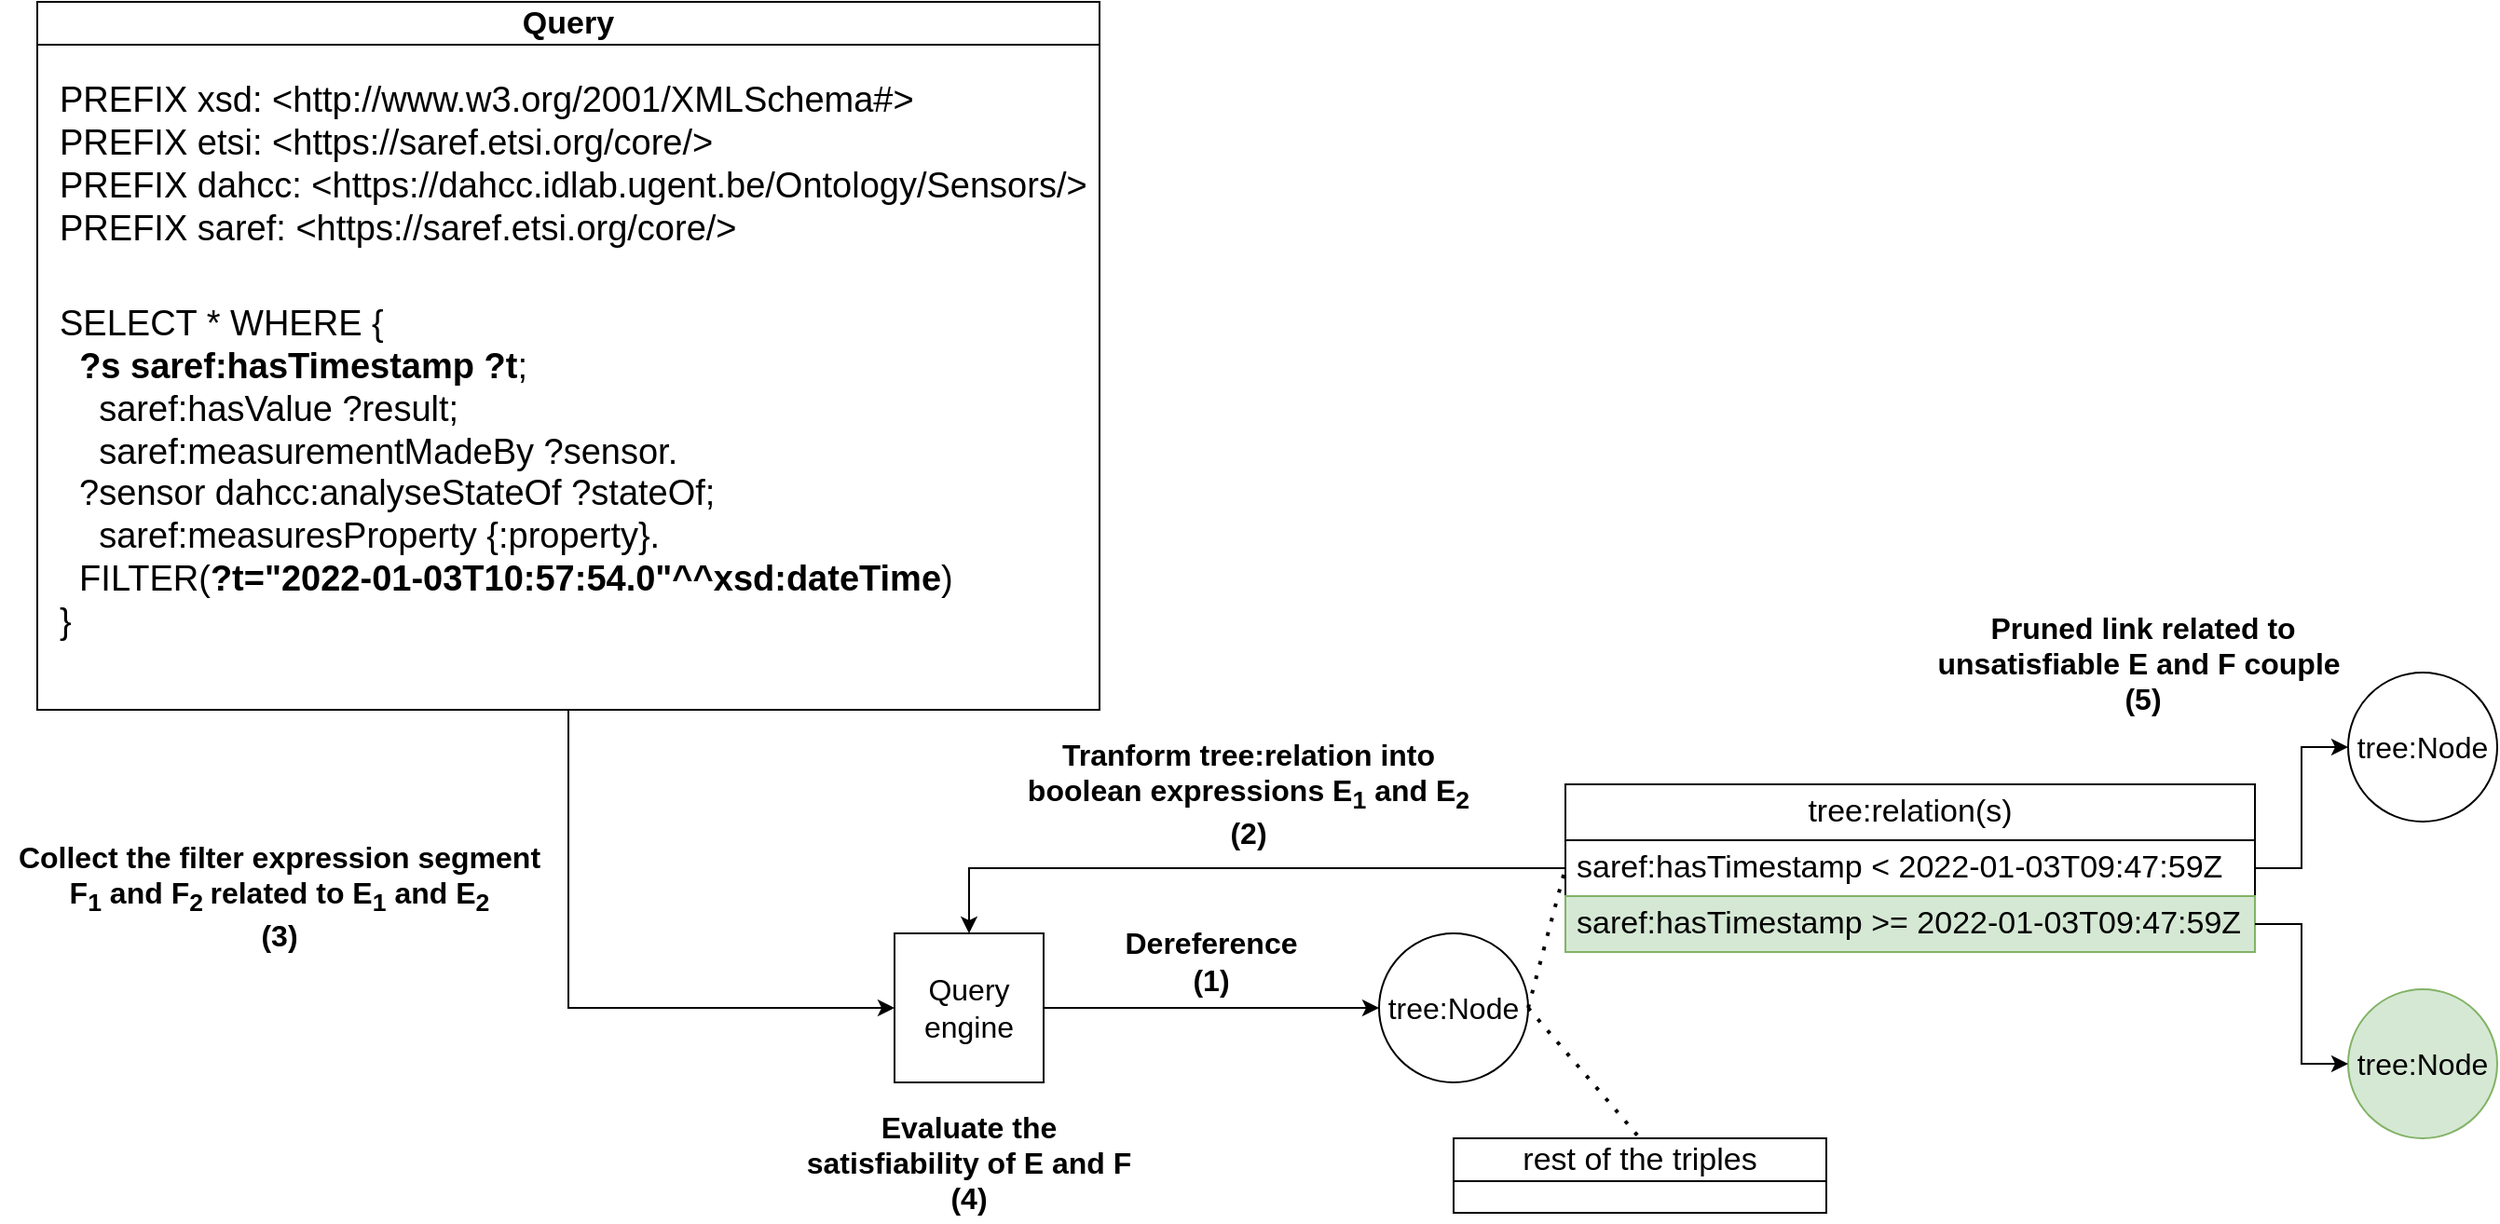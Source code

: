 <mxfile version="24.7.5">
  <diagram name="Page-1" id="36qb02-Rw7FwHsLuAy7y">
    <mxGraphModel dx="1994" dy="1630" grid="1" gridSize="10" guides="1" tooltips="1" connect="1" arrows="1" fold="1" page="1" pageScale="1" pageWidth="850" pageHeight="1100" math="0" shadow="0">
      <root>
        <mxCell id="0" />
        <mxCell id="1" parent="0" />
        <mxCell id="XJdJU15z8RzolVHAvxH--1" value="&lt;font style=&quot;font-size: 16px;&quot;&gt;tree:Node&lt;/font&gt;" style="ellipse;whiteSpace=wrap;html=1;aspect=fixed;" parent="1" vertex="1">
          <mxGeometry x="30" y="190" width="80" height="80" as="geometry" />
        </mxCell>
        <mxCell id="XJdJU15z8RzolVHAvxH--4" value="&lt;font style=&quot;font-size: 17px;&quot;&gt;tree:relation(s)&lt;/font&gt;" style="swimlane;fontStyle=0;childLayout=stackLayout;horizontal=1;startSize=30;horizontalStack=0;resizeParent=1;resizeParentMax=0;resizeLast=0;collapsible=1;marginBottom=0;whiteSpace=wrap;html=1;" parent="1" vertex="1">
          <mxGeometry x="130" y="110" width="370" height="90" as="geometry" />
        </mxCell>
        <mxCell id="XJdJU15z8RzolVHAvxH--5" value="&lt;font style=&quot;font-size: 17px;&quot;&gt;saref:hasTimestamp &amp;lt;&amp;nbsp;&lt;/font&gt;&lt;span style=&quot;font-size: 17px;&quot;&gt;2022-01-03T09:47:59Z&lt;/span&gt;" style="text;strokeColor=none;fillColor=none;align=left;verticalAlign=middle;spacingLeft=4;spacingRight=4;overflow=hidden;points=[[0,0.5],[1,0.5]];portConstraint=eastwest;rotatable=0;whiteSpace=wrap;html=1;" parent="XJdJU15z8RzolVHAvxH--4" vertex="1">
          <mxGeometry y="30" width="370" height="30" as="geometry" />
        </mxCell>
        <mxCell id="XJdJU15z8RzolVHAvxH--6" value="&lt;font style=&quot;font-size: 17px;&quot;&gt;saref:hasTimestamp &amp;gt;= 2022-01-03T09:47:59Z&lt;/font&gt;" style="text;strokeColor=#82b366;fillColor=#d5e8d4;align=left;verticalAlign=middle;spacingLeft=4;spacingRight=4;overflow=hidden;points=[[0,0.5],[1,0.5]];portConstraint=eastwest;rotatable=0;whiteSpace=wrap;html=1;" parent="XJdJU15z8RzolVHAvxH--4" vertex="1">
          <mxGeometry y="60" width="370" height="30" as="geometry" />
        </mxCell>
        <mxCell id="XJdJU15z8RzolVHAvxH--9" value="&lt;span style=&quot;font-weight: normal;&quot;&gt;&lt;font style=&quot;font-size: 17px;&quot;&gt;rest of the triples&lt;/font&gt;&lt;/span&gt;" style="swimlane;whiteSpace=wrap;html=1;startSize=23;" parent="1" vertex="1">
          <mxGeometry x="70" y="300" width="200" height="40" as="geometry" />
        </mxCell>
        <mxCell id="XJdJU15z8RzolVHAvxH--10" value="" style="endArrow=none;dashed=1;html=1;dashPattern=1 3;strokeWidth=2;rounded=0;exitX=1;exitY=0.5;exitDx=0;exitDy=0;entryX=0;entryY=0.5;entryDx=0;entryDy=0;" parent="1" source="XJdJU15z8RzolVHAvxH--1" target="XJdJU15z8RzolVHAvxH--5" edge="1">
          <mxGeometry width="50" height="50" relative="1" as="geometry">
            <mxPoint x="400" y="430" as="sourcePoint" />
            <mxPoint x="450" y="380" as="targetPoint" />
          </mxGeometry>
        </mxCell>
        <mxCell id="XJdJU15z8RzolVHAvxH--11" value="" style="endArrow=none;dashed=1;html=1;dashPattern=1 3;strokeWidth=2;rounded=0;exitX=1;exitY=0.5;exitDx=0;exitDy=0;entryX=0.5;entryY=0;entryDx=0;entryDy=0;" parent="1" source="XJdJU15z8RzolVHAvxH--1" target="XJdJU15z8RzolVHAvxH--9" edge="1">
          <mxGeometry width="50" height="50" relative="1" as="geometry">
            <mxPoint x="400" y="430" as="sourcePoint" />
            <mxPoint x="450" y="380" as="targetPoint" />
          </mxGeometry>
        </mxCell>
        <mxCell id="XJdJU15z8RzolVHAvxH--12" value="&lt;font style=&quot;font-size: 16px;&quot;&gt;tree:Node&lt;/font&gt;" style="ellipse;whiteSpace=wrap;html=1;aspect=fixed;" parent="1" vertex="1">
          <mxGeometry x="550" y="50" width="80" height="80" as="geometry" />
        </mxCell>
        <mxCell id="XJdJU15z8RzolVHAvxH--13" value="&lt;font style=&quot;font-size: 16px;&quot;&gt;tree:Node&lt;/font&gt;" style="ellipse;whiteSpace=wrap;html=1;aspect=fixed;fillColor=#d5e8d4;strokeColor=#82b366;" parent="1" vertex="1">
          <mxGeometry x="550" y="220" width="80" height="80" as="geometry" />
        </mxCell>
        <mxCell id="XJdJU15z8RzolVHAvxH--15" style="edgeStyle=orthogonalEdgeStyle;rounded=0;orthogonalLoop=1;jettySize=auto;html=1;entryX=0;entryY=0.5;entryDx=0;entryDy=0;" parent="1" source="XJdJU15z8RzolVHAvxH--5" target="XJdJU15z8RzolVHAvxH--12" edge="1">
          <mxGeometry relative="1" as="geometry" />
        </mxCell>
        <mxCell id="XJdJU15z8RzolVHAvxH--16" style="edgeStyle=orthogonalEdgeStyle;rounded=0;orthogonalLoop=1;jettySize=auto;html=1;entryX=0;entryY=0.5;entryDx=0;entryDy=0;" parent="1" source="XJdJU15z8RzolVHAvxH--6" target="XJdJU15z8RzolVHAvxH--13" edge="1">
          <mxGeometry relative="1" as="geometry" />
        </mxCell>
        <mxCell id="j-reUnlOrowOhb4wtbiG-2" style="edgeStyle=orthogonalEdgeStyle;rounded=0;orthogonalLoop=1;jettySize=auto;html=1;entryX=0;entryY=0.5;entryDx=0;entryDy=0;" parent="1" source="j-reUnlOrowOhb4wtbiG-1" target="XJdJU15z8RzolVHAvxH--1" edge="1">
          <mxGeometry relative="1" as="geometry" />
        </mxCell>
        <mxCell id="j-reUnlOrowOhb4wtbiG-1" value="&lt;font style=&quot;font-size: 16px;&quot;&gt;Query engine&lt;/font&gt;" style="whiteSpace=wrap;html=1;aspect=fixed;" parent="1" vertex="1">
          <mxGeometry x="-230" y="190" width="80" height="80" as="geometry" />
        </mxCell>
        <mxCell id="j-reUnlOrowOhb4wtbiG-3" value="&lt;font style=&quot;font-size: 16px;&quot;&gt;&lt;b&gt;Dereference (1)&lt;/b&gt;&lt;/font&gt;" style="text;html=1;align=center;verticalAlign=middle;whiteSpace=wrap;rounded=0;" parent="1" vertex="1">
          <mxGeometry x="-90" y="190" width="60" height="30" as="geometry" />
        </mxCell>
        <mxCell id="j-reUnlOrowOhb4wtbiG-4" style="edgeStyle=orthogonalEdgeStyle;rounded=0;orthogonalLoop=1;jettySize=auto;html=1;entryX=0.5;entryY=0;entryDx=0;entryDy=0;" parent="1" source="XJdJU15z8RzolVHAvxH--5" target="j-reUnlOrowOhb4wtbiG-1" edge="1">
          <mxGeometry relative="1" as="geometry" />
        </mxCell>
        <mxCell id="j-reUnlOrowOhb4wtbiG-5" value="&lt;font style=&quot;font-size: 16px;&quot;&gt;&lt;b&gt;Tranform tree:relation into boolean expressions E&lt;sub&gt;1&lt;/sub&gt; and E&lt;sub&gt;2&lt;/sub&gt;&lt;br&gt;(2)&lt;/b&gt;&lt;/font&gt;" style="text;html=1;align=center;verticalAlign=middle;whiteSpace=wrap;rounded=0;" parent="1" vertex="1">
          <mxGeometry x="-170" y="100" width="260" height="30" as="geometry" />
        </mxCell>
        <mxCell id="j-reUnlOrowOhb4wtbiG-6" value="&lt;div&gt;&lt;span style=&quot;font-size: 16px;&quot;&gt;&lt;b&gt;Pruned link related to unsatisfiable E and F couple&amp;nbsp;&lt;/b&gt;&lt;/span&gt;&lt;/div&gt;&lt;div&gt;&lt;span style=&quot;font-size: 16px;&quot;&gt;&lt;b&gt;(5)&lt;/b&gt;&lt;/span&gt;&lt;/div&gt;" style="text;html=1;align=center;verticalAlign=middle;whiteSpace=wrap;rounded=0;" parent="1" vertex="1">
          <mxGeometry x="320" y="30" width="240" height="30" as="geometry" />
        </mxCell>
        <mxCell id="j-reUnlOrowOhb4wtbiG-8" value="&lt;font style=&quot;font-size: 17px;&quot;&gt;Query&lt;/font&gt;" style="swimlane;whiteSpace=wrap;html=1;" parent="1" vertex="1">
          <mxGeometry x="-690" y="-310" width="570" height="380" as="geometry" />
        </mxCell>
        <mxCell id="j-reUnlOrowOhb4wtbiG-16" value="&lt;font style=&quot;&quot;&gt;&lt;span style=&quot;font-size: 19px;&quot;&gt;PREFIX xsd: &amp;lt;http://www.w3.org/2001/XMLSchema#&amp;gt;&amp;nbsp;&lt;/span&gt;&lt;br style=&quot;padding: 0px; margin: 0px;&quot;&gt;&lt;span style=&quot;font-size: 19px;&quot;&gt;PREFIX etsi: &amp;lt;https://saref.etsi.org/core/&amp;gt;&lt;/span&gt;&lt;br style=&quot;padding: 0px; margin: 0px;&quot;&gt;&lt;span style=&quot;font-size: 19px;&quot;&gt;PREFIX dahcc: &amp;lt;https://dahcc.idlab.ugent.be/Ontology/Sensors/&amp;gt;&lt;/span&gt;&lt;br style=&quot;padding: 0px; margin: 0px;&quot;&gt;&lt;span style=&quot;font-size: 19px;&quot;&gt;PREFIX saref: &amp;lt;https://saref.etsi.org/core/&amp;gt;&lt;/span&gt;&lt;br style=&quot;padding: 0px; margin: 0px;&quot;&gt;&lt;br style=&quot;padding: 0px; margin: 0px;&quot;&gt;&lt;br style=&quot;padding: 0px; margin: 0px;&quot;&gt;&lt;span style=&quot;font-size: 19px;&quot;&gt;SELECT * WHERE {&lt;/span&gt;&lt;br style=&quot;padding: 0px; margin: 0px;&quot;&gt;&lt;span style=&quot;font-size: 19px;&quot;&gt;&amp;nbsp; &lt;/span&gt;&lt;b style=&quot;font-size: 19px;&quot;&gt;?s &lt;/b&gt;&lt;span style=&quot;font-size: 19px;&quot;&gt;&lt;b&gt;saref&lt;/b&gt;&lt;/span&gt;&lt;b style=&quot;font-size: 19px;&quot;&gt;:hasTimestamp ?t&lt;/b&gt;&lt;span style=&quot;font-size: 19px;&quot;&gt;;&lt;/span&gt;&lt;br style=&quot;padding: 0px; margin: 0px;&quot;&gt;&lt;span style=&quot;font-size: 19px;&quot;&gt;&amp;nbsp; &amp;nbsp; saref:hasValue ?result;&lt;/span&gt;&lt;br style=&quot;padding: 0px; margin: 0px;&quot;&gt;&lt;span style=&quot;font-size: 19px;&quot;&gt;&amp;nbsp; &amp;nbsp; saref:measurementMadeBy ?sensor.&lt;/span&gt;&lt;br style=&quot;padding: 0px; margin: 0px;&quot;&gt;&lt;span style=&quot;font-size: 19px;&quot;&gt;&amp;nbsp; ?sensor dahcc:analyseStateOf ?stateOf;&lt;/span&gt;&lt;br style=&quot;padding: 0px; margin: 0px;&quot;&gt;&lt;span style=&quot;font-size: 19px;&quot;&gt;&amp;nbsp; &amp;nbsp; saref:measuresProperty {:property}.&lt;/span&gt;&lt;br style=&quot;padding: 0px; margin: 0px;&quot;&gt;&lt;span style=&quot;font-size: 19px;&quot;&gt;&amp;nbsp; FILTER(&lt;/span&gt;&lt;b style=&quot;font-size: 19px;&quot;&gt;?t=&quot;2022-01-03T10:57:54.0&quot;^^xsd:dateTime&lt;/b&gt;&lt;span style=&quot;font-size: 19px;&quot;&gt;)&lt;/span&gt;&lt;br style=&quot;padding: 0px; margin: 0px;&quot;&gt;&lt;span style=&quot;font-size: 19px;&quot;&gt;}&lt;/span&gt;&lt;/font&gt;" style="text;html=1;align=left;verticalAlign=middle;whiteSpace=wrap;rounded=0;" parent="j-reUnlOrowOhb4wtbiG-8" vertex="1">
          <mxGeometry x="10" y="25" width="560" height="335" as="geometry" />
        </mxCell>
        <mxCell id="j-reUnlOrowOhb4wtbiG-9" value="" style="endArrow=classic;html=1;rounded=0;exitX=0.5;exitY=1;exitDx=0;exitDy=0;entryX=0;entryY=0.5;entryDx=0;entryDy=0;" parent="1" source="j-reUnlOrowOhb4wtbiG-8" target="j-reUnlOrowOhb4wtbiG-1" edge="1">
          <mxGeometry width="50" height="50" relative="1" as="geometry">
            <mxPoint x="-200" y="120" as="sourcePoint" />
            <mxPoint x="-150" y="70" as="targetPoint" />
            <Array as="points">
              <mxPoint x="-405" y="230" />
            </Array>
          </mxGeometry>
        </mxCell>
        <mxCell id="j-reUnlOrowOhb4wtbiG-11" value="&lt;font style=&quot;font-size: 16px;&quot;&gt;&lt;b&gt;Collect the filter expression segment F&lt;sub&gt;1&lt;/sub&gt; and F&lt;sub&gt;2&amp;nbsp;&lt;/sub&gt;&lt;/b&gt;&lt;b&gt;related to E&lt;sub&gt;1&lt;/sub&gt; and E&lt;sub&gt;2&lt;/sub&gt;&lt;br&gt;(3)&lt;/b&gt;&lt;/font&gt;" style="text;html=1;align=center;verticalAlign=middle;whiteSpace=wrap;rounded=0;" parent="1" vertex="1">
          <mxGeometry x="-710" y="130" width="300" height="80" as="geometry" />
        </mxCell>
        <mxCell id="j-reUnlOrowOhb4wtbiG-13" value="&lt;div&gt;&lt;span style=&quot;font-size: 16px;&quot;&gt;&lt;b&gt;Evaluate the satisfiability of E and F&lt;/b&gt;&lt;/span&gt;&lt;/div&gt;&lt;div&gt;&lt;span style=&quot;font-size: 16px;&quot;&gt;&lt;b&gt;(4)&lt;/b&gt;&lt;/span&gt;&lt;/div&gt;" style="text;html=1;align=center;verticalAlign=middle;whiteSpace=wrap;rounded=0;" parent="1" vertex="1">
          <mxGeometry x="-280" y="280" width="180" height="65" as="geometry" />
        </mxCell>
      </root>
    </mxGraphModel>
  </diagram>
</mxfile>
